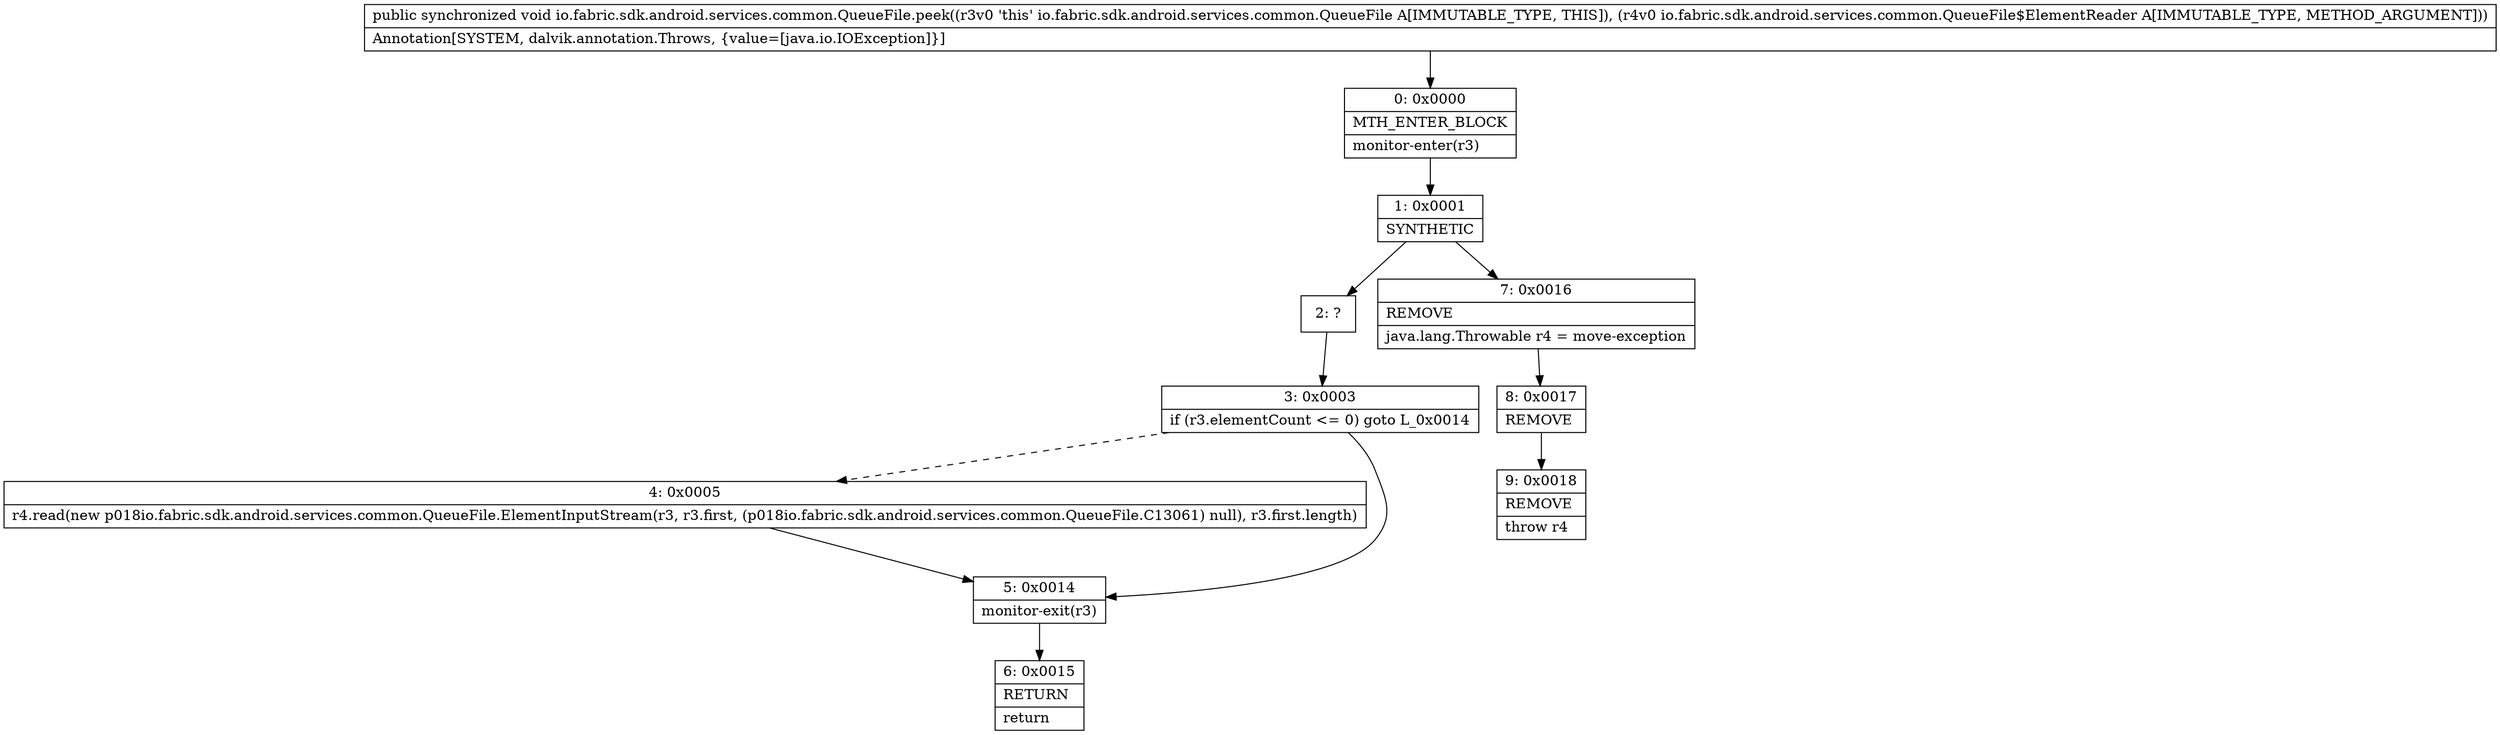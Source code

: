 digraph "CFG forio.fabric.sdk.android.services.common.QueueFile.peek(Lio\/fabric\/sdk\/android\/services\/common\/QueueFile$ElementReader;)V" {
Node_0 [shape=record,label="{0\:\ 0x0000|MTH_ENTER_BLOCK\l|monitor\-enter(r3)\l}"];
Node_1 [shape=record,label="{1\:\ 0x0001|SYNTHETIC\l}"];
Node_2 [shape=record,label="{2\:\ ?}"];
Node_3 [shape=record,label="{3\:\ 0x0003|if (r3.elementCount \<= 0) goto L_0x0014\l}"];
Node_4 [shape=record,label="{4\:\ 0x0005|r4.read(new p018io.fabric.sdk.android.services.common.QueueFile.ElementInputStream(r3, r3.first, (p018io.fabric.sdk.android.services.common.QueueFile.C13061) null), r3.first.length)\l}"];
Node_5 [shape=record,label="{5\:\ 0x0014|monitor\-exit(r3)\l}"];
Node_6 [shape=record,label="{6\:\ 0x0015|RETURN\l|return\l}"];
Node_7 [shape=record,label="{7\:\ 0x0016|REMOVE\l|java.lang.Throwable r4 = move\-exception\l}"];
Node_8 [shape=record,label="{8\:\ 0x0017|REMOVE\l}"];
Node_9 [shape=record,label="{9\:\ 0x0018|REMOVE\l|throw r4\l}"];
MethodNode[shape=record,label="{public synchronized void io.fabric.sdk.android.services.common.QueueFile.peek((r3v0 'this' io.fabric.sdk.android.services.common.QueueFile A[IMMUTABLE_TYPE, THIS]), (r4v0 io.fabric.sdk.android.services.common.QueueFile$ElementReader A[IMMUTABLE_TYPE, METHOD_ARGUMENT]))  | Annotation[SYSTEM, dalvik.annotation.Throws, \{value=[java.io.IOException]\}]\l}"];
MethodNode -> Node_0;
Node_0 -> Node_1;
Node_1 -> Node_2;
Node_1 -> Node_7;
Node_2 -> Node_3;
Node_3 -> Node_4[style=dashed];
Node_3 -> Node_5;
Node_4 -> Node_5;
Node_5 -> Node_6;
Node_7 -> Node_8;
Node_8 -> Node_9;
}

